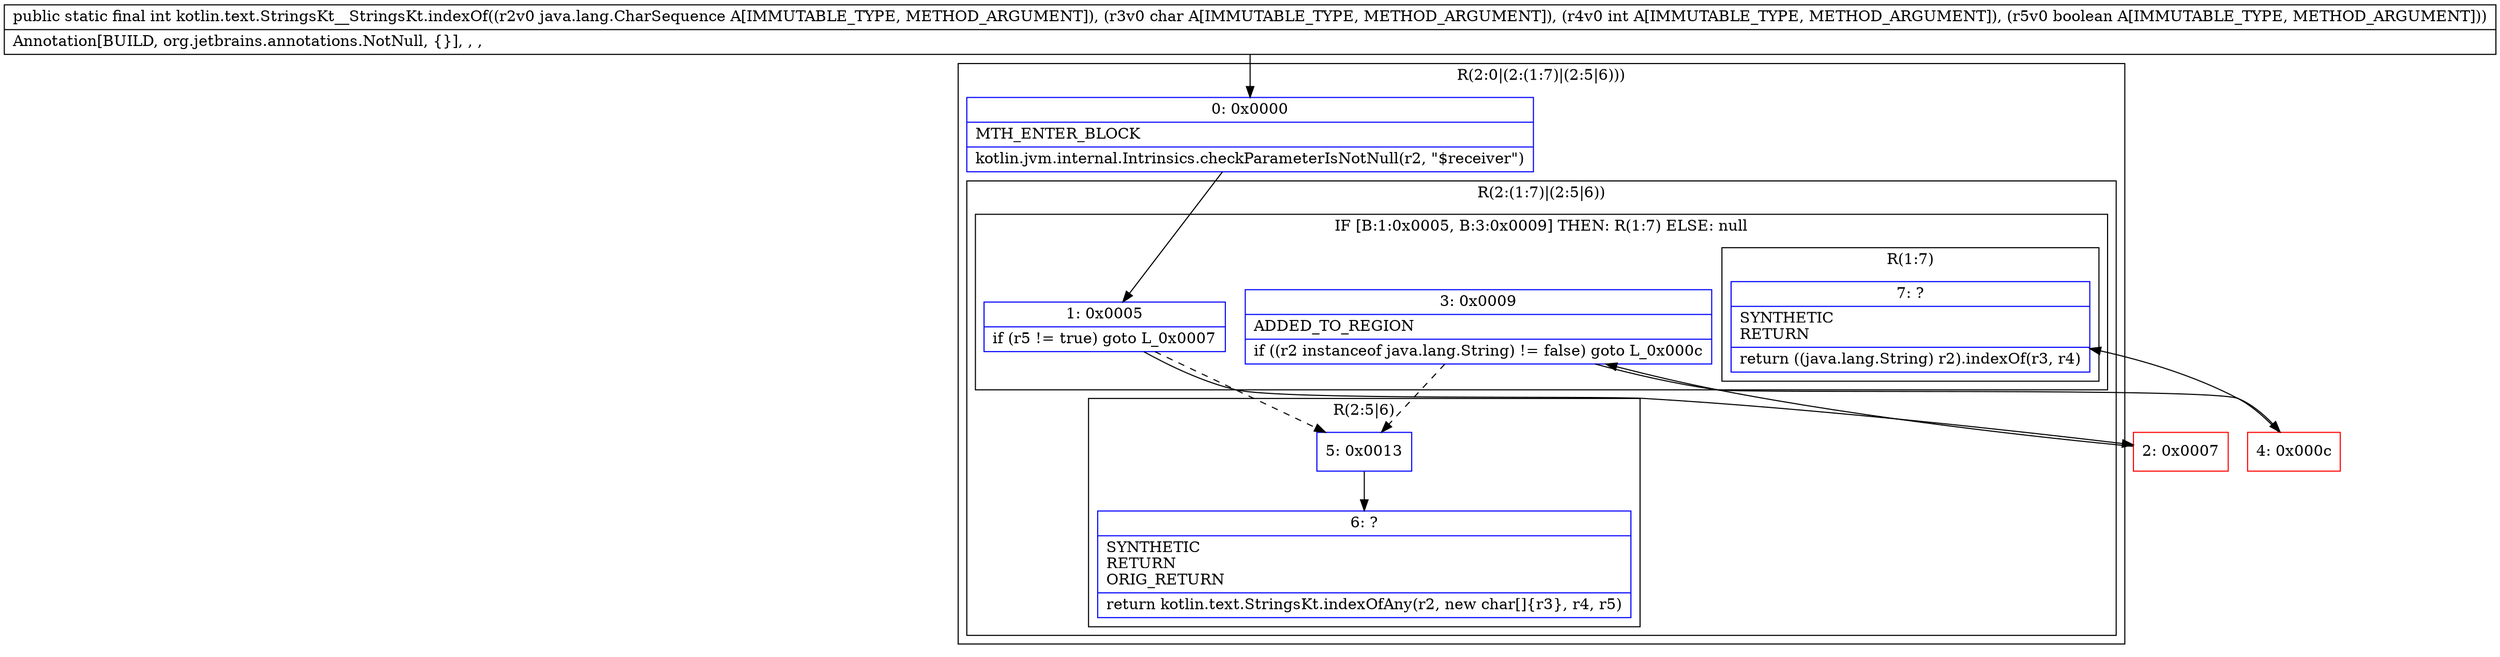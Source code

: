 digraph "CFG forkotlin.text.StringsKt__StringsKt.indexOf(Ljava\/lang\/CharSequence;CIZ)I" {
subgraph cluster_Region_1503545122 {
label = "R(2:0|(2:(1:7)|(2:5|6)))";
node [shape=record,color=blue];
Node_0 [shape=record,label="{0\:\ 0x0000|MTH_ENTER_BLOCK\l|kotlin.jvm.internal.Intrinsics.checkParameterIsNotNull(r2, \"$receiver\")\l}"];
subgraph cluster_Region_1755807645 {
label = "R(2:(1:7)|(2:5|6))";
node [shape=record,color=blue];
subgraph cluster_IfRegion_980320020 {
label = "IF [B:1:0x0005, B:3:0x0009] THEN: R(1:7) ELSE: null";
node [shape=record,color=blue];
Node_1 [shape=record,label="{1\:\ 0x0005|if (r5 != true) goto L_0x0007\l}"];
Node_3 [shape=record,label="{3\:\ 0x0009|ADDED_TO_REGION\l|if ((r2 instanceof java.lang.String) != false) goto L_0x000c\l}"];
subgraph cluster_Region_1008748586 {
label = "R(1:7)";
node [shape=record,color=blue];
Node_7 [shape=record,label="{7\:\ ?|SYNTHETIC\lRETURN\l|return ((java.lang.String) r2).indexOf(r3, r4)\l}"];
}
}
subgraph cluster_Region_388804571 {
label = "R(2:5|6)";
node [shape=record,color=blue];
Node_5 [shape=record,label="{5\:\ 0x0013}"];
Node_6 [shape=record,label="{6\:\ ?|SYNTHETIC\lRETURN\lORIG_RETURN\l|return kotlin.text.StringsKt.indexOfAny(r2, new char[]\{r3\}, r4, r5)\l}"];
}
}
}
Node_2 [shape=record,color=red,label="{2\:\ 0x0007}"];
Node_4 [shape=record,color=red,label="{4\:\ 0x000c}"];
MethodNode[shape=record,label="{public static final int kotlin.text.StringsKt__StringsKt.indexOf((r2v0 java.lang.CharSequence A[IMMUTABLE_TYPE, METHOD_ARGUMENT]), (r3v0 char A[IMMUTABLE_TYPE, METHOD_ARGUMENT]), (r4v0 int A[IMMUTABLE_TYPE, METHOD_ARGUMENT]), (r5v0 boolean A[IMMUTABLE_TYPE, METHOD_ARGUMENT]))  | Annotation[BUILD, org.jetbrains.annotations.NotNull, \{\}], , , \l}"];
MethodNode -> Node_0;
Node_0 -> Node_1;
Node_1 -> Node_2;
Node_1 -> Node_5[style=dashed];
Node_3 -> Node_4;
Node_3 -> Node_5[style=dashed];
Node_5 -> Node_6;
Node_2 -> Node_3;
Node_4 -> Node_7;
}

